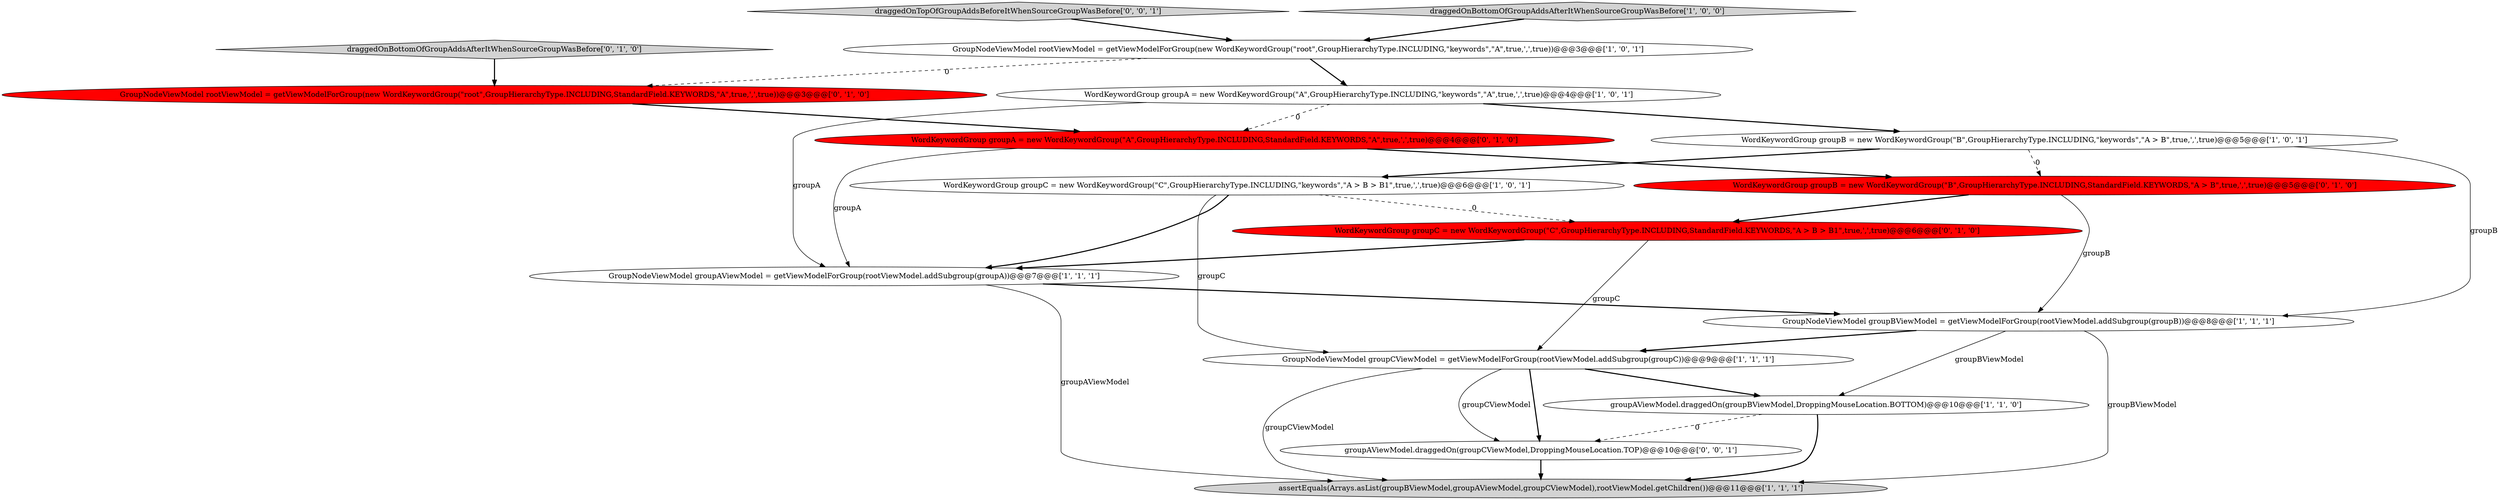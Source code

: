 digraph {
1 [style = filled, label = "GroupNodeViewModel groupCViewModel = getViewModelForGroup(rootViewModel.addSubgroup(groupC))@@@9@@@['1', '1', '1']", fillcolor = white, shape = ellipse image = "AAA0AAABBB1BBB"];
13 [style = filled, label = "draggedOnBottomOfGroupAddsAfterItWhenSourceGroupWasBefore['0', '1', '0']", fillcolor = lightgray, shape = diamond image = "AAA0AAABBB2BBB"];
5 [style = filled, label = "WordKeywordGroup groupA = new WordKeywordGroup(\"A\",GroupHierarchyType.INCLUDING,\"keywords\",\"A\",true,',',true)@@@4@@@['1', '0', '1']", fillcolor = white, shape = ellipse image = "AAA0AAABBB1BBB"];
14 [style = filled, label = "WordKeywordGroup groupB = new WordKeywordGroup(\"B\",GroupHierarchyType.INCLUDING,StandardField.KEYWORDS,\"A > B\",true,',',true)@@@5@@@['0', '1', '0']", fillcolor = red, shape = ellipse image = "AAA1AAABBB2BBB"];
11 [style = filled, label = "WordKeywordGroup groupA = new WordKeywordGroup(\"A\",GroupHierarchyType.INCLUDING,StandardField.KEYWORDS,\"A\",true,',',true)@@@4@@@['0', '1', '0']", fillcolor = red, shape = ellipse image = "AAA1AAABBB2BBB"];
15 [style = filled, label = "draggedOnTopOfGroupAddsBeforeItWhenSourceGroupWasBefore['0', '0', '1']", fillcolor = lightgray, shape = diamond image = "AAA0AAABBB3BBB"];
16 [style = filled, label = "groupAViewModel.draggedOn(groupCViewModel,DroppingMouseLocation.TOP)@@@10@@@['0', '0', '1']", fillcolor = white, shape = ellipse image = "AAA0AAABBB3BBB"];
12 [style = filled, label = "WordKeywordGroup groupC = new WordKeywordGroup(\"C\",GroupHierarchyType.INCLUDING,StandardField.KEYWORDS,\"A > B > B1\",true,',',true)@@@6@@@['0', '1', '0']", fillcolor = red, shape = ellipse image = "AAA1AAABBB2BBB"];
6 [style = filled, label = "GroupNodeViewModel groupAViewModel = getViewModelForGroup(rootViewModel.addSubgroup(groupA))@@@7@@@['1', '1', '1']", fillcolor = white, shape = ellipse image = "AAA0AAABBB1BBB"];
7 [style = filled, label = "WordKeywordGroup groupB = new WordKeywordGroup(\"B\",GroupHierarchyType.INCLUDING,\"keywords\",\"A > B\",true,',',true)@@@5@@@['1', '0', '1']", fillcolor = white, shape = ellipse image = "AAA0AAABBB1BBB"];
4 [style = filled, label = "GroupNodeViewModel rootViewModel = getViewModelForGroup(new WordKeywordGroup(\"root\",GroupHierarchyType.INCLUDING,\"keywords\",\"A\",true,',',true))@@@3@@@['1', '0', '1']", fillcolor = white, shape = ellipse image = "AAA0AAABBB1BBB"];
8 [style = filled, label = "GroupNodeViewModel groupBViewModel = getViewModelForGroup(rootViewModel.addSubgroup(groupB))@@@8@@@['1', '1', '1']", fillcolor = white, shape = ellipse image = "AAA0AAABBB1BBB"];
10 [style = filled, label = "GroupNodeViewModel rootViewModel = getViewModelForGroup(new WordKeywordGroup(\"root\",GroupHierarchyType.INCLUDING,StandardField.KEYWORDS,\"A\",true,',',true))@@@3@@@['0', '1', '0']", fillcolor = red, shape = ellipse image = "AAA1AAABBB2BBB"];
9 [style = filled, label = "assertEquals(Arrays.asList(groupBViewModel,groupAViewModel,groupCViewModel),rootViewModel.getChildren())@@@11@@@['1', '1', '1']", fillcolor = lightgray, shape = ellipse image = "AAA0AAABBB1BBB"];
0 [style = filled, label = "WordKeywordGroup groupC = new WordKeywordGroup(\"C\",GroupHierarchyType.INCLUDING,\"keywords\",\"A > B > B1\",true,',',true)@@@6@@@['1', '0', '1']", fillcolor = white, shape = ellipse image = "AAA0AAABBB1BBB"];
2 [style = filled, label = "draggedOnBottomOfGroupAddsAfterItWhenSourceGroupWasBefore['1', '0', '0']", fillcolor = lightgray, shape = diamond image = "AAA0AAABBB1BBB"];
3 [style = filled, label = "groupAViewModel.draggedOn(groupBViewModel,DroppingMouseLocation.BOTTOM)@@@10@@@['1', '1', '0']", fillcolor = white, shape = ellipse image = "AAA0AAABBB1BBB"];
13->10 [style = bold, label=""];
12->1 [style = solid, label="groupC"];
11->14 [style = bold, label=""];
0->6 [style = bold, label=""];
6->9 [style = solid, label="groupAViewModel"];
7->14 [style = dashed, label="0"];
3->16 [style = dashed, label="0"];
1->3 [style = bold, label=""];
7->0 [style = bold, label=""];
14->8 [style = solid, label="groupB"];
0->12 [style = dashed, label="0"];
12->6 [style = bold, label=""];
2->4 [style = bold, label=""];
0->1 [style = solid, label="groupC"];
3->9 [style = bold, label=""];
8->1 [style = bold, label=""];
5->11 [style = dashed, label="0"];
1->16 [style = bold, label=""];
8->9 [style = solid, label="groupBViewModel"];
14->12 [style = bold, label=""];
6->8 [style = bold, label=""];
15->4 [style = bold, label=""];
1->16 [style = solid, label="groupCViewModel"];
1->9 [style = solid, label="groupCViewModel"];
5->7 [style = bold, label=""];
4->10 [style = dashed, label="0"];
4->5 [style = bold, label=""];
5->6 [style = solid, label="groupA"];
16->9 [style = bold, label=""];
11->6 [style = solid, label="groupA"];
8->3 [style = solid, label="groupBViewModel"];
10->11 [style = bold, label=""];
7->8 [style = solid, label="groupB"];
}
